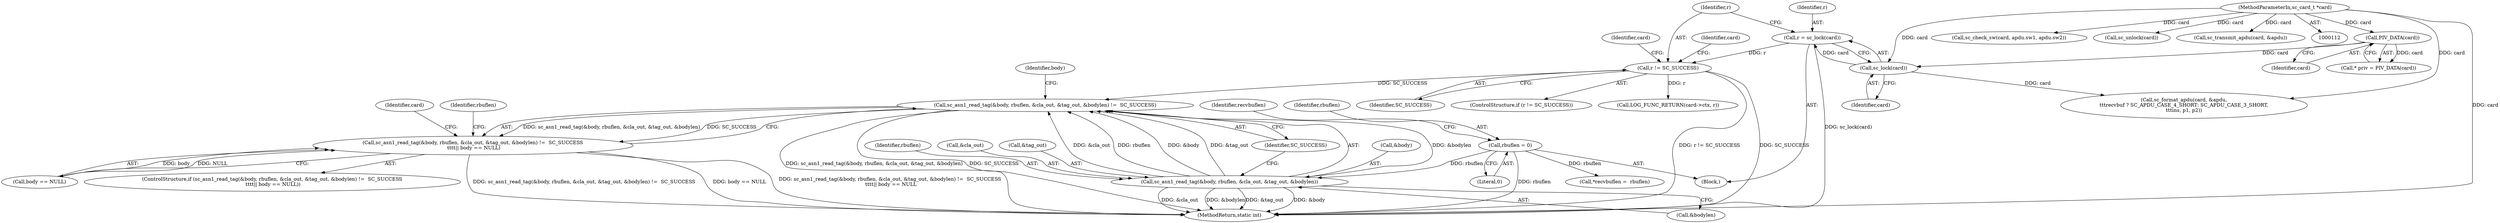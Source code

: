 digraph "0_OpenSC_8fe377e93b4b56060e5bbfb6f3142ceaeca744fa_14@API" {
"1000399" [label="(Call,sc_asn1_read_tag(&body, rbuflen, &cla_out, &tag_out, &bodylen) !=  SC_SUCCESS)"];
"1000400" [label="(Call,sc_asn1_read_tag(&body, rbuflen, &cla_out, &tag_out, &bodylen))"];
"1000370" [label="(Call,rbuflen = 0)"];
"1000191" [label="(Call,r != SC_SUCCESS)"];
"1000186" [label="(Call,r = sc_lock(card))"];
"1000188" [label="(Call,sc_lock(card))"];
"1000138" [label="(Call,PIV_DATA(card))"];
"1000113" [label="(MethodParameterIn,sc_card_t *card)"];
"1000398" [label="(Call,sc_asn1_read_tag(&body, rbuflen, &cla_out, &tag_out, &bodylen) !=  SC_SUCCESS\n \t\t\t\t|| body == NULL)"];
"1000412" [label="(Identifier,body)"];
"1000479" [label="(Call,*recvbuflen =  rbuflen)"];
"1000397" [label="(ControlStructure,if (sc_asn1_read_tag(&body, rbuflen, &cla_out, &tag_out, &bodylen) !=  SC_SUCCESS\n \t\t\t\t|| body == NULL))"];
"1000136" [label="(Call,* priv = PIV_DATA(card))"];
"1000190" [label="(ControlStructure,if (r != SC_SUCCESS))"];
"1000113" [label="(MethodParameterIn,sc_card_t *card)"];
"1000411" [label="(Call,body == NULL)"];
"1000403" [label="(Identifier,rbuflen)"];
"1000399" [label="(Call,sc_asn1_read_tag(&body, rbuflen, &cla_out, &tag_out, &bodylen) !=  SC_SUCCESS)"];
"1000139" [label="(Identifier,card)"];
"1000371" [label="(Identifier,rbuflen)"];
"1000408" [label="(Call,&bodylen)"];
"1000404" [label="(Call,&cla_out)"];
"1000192" [label="(Identifier,r)"];
"1000187" [label="(Identifier,r)"];
"1000189" [label="(Identifier,card)"];
"1000445" [label="(Identifier,rbuflen)"];
"1000138" [label="(Call,PIV_DATA(card))"];
"1000121" [label="(Block,)"];
"1000188" [label="(Call,sc_lock(card))"];
"1000406" [label="(Call,&tag_out)"];
"1000351" [label="(Call,sc_check_sw(card, apdu.sw1, apdu.sw2))"];
"1000372" [label="(Literal,0)"];
"1000196" [label="(Identifier,card)"];
"1000186" [label="(Call,r = sc_lock(card))"];
"1000417" [label="(Identifier,card)"];
"1000199" [label="(Call,sc_format_apdu(card, &apdu,\n\t\t\trecvbuf ? SC_APDU_CASE_4_SHORT: SC_APDU_CASE_3_SHORT,\n\t\t\tins, p1, p2))"];
"1000398" [label="(Call,sc_asn1_read_tag(&body, rbuflen, &cla_out, &tag_out, &bodylen) !=  SC_SUCCESS\n \t\t\t\t|| body == NULL)"];
"1000191" [label="(Call,r != SC_SUCCESS)"];
"1000200" [label="(Identifier,card)"];
"1000488" [label="(Call,sc_unlock(card))"];
"1000410" [label="(Identifier,SC_SUCCESS)"];
"1000310" [label="(Call,sc_transmit_apdu(card, &apdu))"];
"1000370" [label="(Call,rbuflen = 0)"];
"1000400" [label="(Call,sc_asn1_read_tag(&body, rbuflen, &cla_out, &tag_out, &bodylen))"];
"1000375" [label="(Identifier,recvbuflen)"];
"1000495" [label="(MethodReturn,static int)"];
"1000194" [label="(Call,LOG_FUNC_RETURN(card->ctx, r))"];
"1000401" [label="(Call,&body)"];
"1000193" [label="(Identifier,SC_SUCCESS)"];
"1000399" -> "1000398"  [label="AST: "];
"1000399" -> "1000410"  [label="CFG: "];
"1000400" -> "1000399"  [label="AST: "];
"1000410" -> "1000399"  [label="AST: "];
"1000412" -> "1000399"  [label="CFG: "];
"1000398" -> "1000399"  [label="CFG: "];
"1000399" -> "1000495"  [label="DDG: sc_asn1_read_tag(&body, rbuflen, &cla_out, &tag_out, &bodylen)"];
"1000399" -> "1000495"  [label="DDG: SC_SUCCESS"];
"1000399" -> "1000398"  [label="DDG: sc_asn1_read_tag(&body, rbuflen, &cla_out, &tag_out, &bodylen)"];
"1000399" -> "1000398"  [label="DDG: SC_SUCCESS"];
"1000400" -> "1000399"  [label="DDG: &bodylen"];
"1000400" -> "1000399"  [label="DDG: &cla_out"];
"1000400" -> "1000399"  [label="DDG: &body"];
"1000400" -> "1000399"  [label="DDG: &tag_out"];
"1000400" -> "1000399"  [label="DDG: rbuflen"];
"1000191" -> "1000399"  [label="DDG: SC_SUCCESS"];
"1000400" -> "1000408"  [label="CFG: "];
"1000401" -> "1000400"  [label="AST: "];
"1000403" -> "1000400"  [label="AST: "];
"1000404" -> "1000400"  [label="AST: "];
"1000406" -> "1000400"  [label="AST: "];
"1000408" -> "1000400"  [label="AST: "];
"1000410" -> "1000400"  [label="CFG: "];
"1000400" -> "1000495"  [label="DDG: &body"];
"1000400" -> "1000495"  [label="DDG: &cla_out"];
"1000400" -> "1000495"  [label="DDG: &bodylen"];
"1000400" -> "1000495"  [label="DDG: &tag_out"];
"1000370" -> "1000400"  [label="DDG: rbuflen"];
"1000370" -> "1000121"  [label="AST: "];
"1000370" -> "1000372"  [label="CFG: "];
"1000371" -> "1000370"  [label="AST: "];
"1000372" -> "1000370"  [label="AST: "];
"1000375" -> "1000370"  [label="CFG: "];
"1000370" -> "1000495"  [label="DDG: rbuflen"];
"1000370" -> "1000479"  [label="DDG: rbuflen"];
"1000191" -> "1000190"  [label="AST: "];
"1000191" -> "1000193"  [label="CFG: "];
"1000192" -> "1000191"  [label="AST: "];
"1000193" -> "1000191"  [label="AST: "];
"1000196" -> "1000191"  [label="CFG: "];
"1000200" -> "1000191"  [label="CFG: "];
"1000191" -> "1000495"  [label="DDG: r != SC_SUCCESS"];
"1000191" -> "1000495"  [label="DDG: SC_SUCCESS"];
"1000186" -> "1000191"  [label="DDG: r"];
"1000191" -> "1000194"  [label="DDG: r"];
"1000186" -> "1000121"  [label="AST: "];
"1000186" -> "1000188"  [label="CFG: "];
"1000187" -> "1000186"  [label="AST: "];
"1000188" -> "1000186"  [label="AST: "];
"1000192" -> "1000186"  [label="CFG: "];
"1000186" -> "1000495"  [label="DDG: sc_lock(card)"];
"1000188" -> "1000186"  [label="DDG: card"];
"1000188" -> "1000189"  [label="CFG: "];
"1000189" -> "1000188"  [label="AST: "];
"1000138" -> "1000188"  [label="DDG: card"];
"1000113" -> "1000188"  [label="DDG: card"];
"1000188" -> "1000199"  [label="DDG: card"];
"1000138" -> "1000136"  [label="AST: "];
"1000138" -> "1000139"  [label="CFG: "];
"1000139" -> "1000138"  [label="AST: "];
"1000136" -> "1000138"  [label="CFG: "];
"1000138" -> "1000136"  [label="DDG: card"];
"1000113" -> "1000138"  [label="DDG: card"];
"1000113" -> "1000112"  [label="AST: "];
"1000113" -> "1000495"  [label="DDG: card"];
"1000113" -> "1000199"  [label="DDG: card"];
"1000113" -> "1000310"  [label="DDG: card"];
"1000113" -> "1000351"  [label="DDG: card"];
"1000113" -> "1000488"  [label="DDG: card"];
"1000398" -> "1000397"  [label="AST: "];
"1000398" -> "1000411"  [label="CFG: "];
"1000411" -> "1000398"  [label="AST: "];
"1000417" -> "1000398"  [label="CFG: "];
"1000445" -> "1000398"  [label="CFG: "];
"1000398" -> "1000495"  [label="DDG: body == NULL"];
"1000398" -> "1000495"  [label="DDG: sc_asn1_read_tag(&body, rbuflen, &cla_out, &tag_out, &bodylen) !=  SC_SUCCESS\n \t\t\t\t|| body == NULL"];
"1000398" -> "1000495"  [label="DDG: sc_asn1_read_tag(&body, rbuflen, &cla_out, &tag_out, &bodylen) !=  SC_SUCCESS"];
"1000411" -> "1000398"  [label="DDG: body"];
"1000411" -> "1000398"  [label="DDG: NULL"];
}
